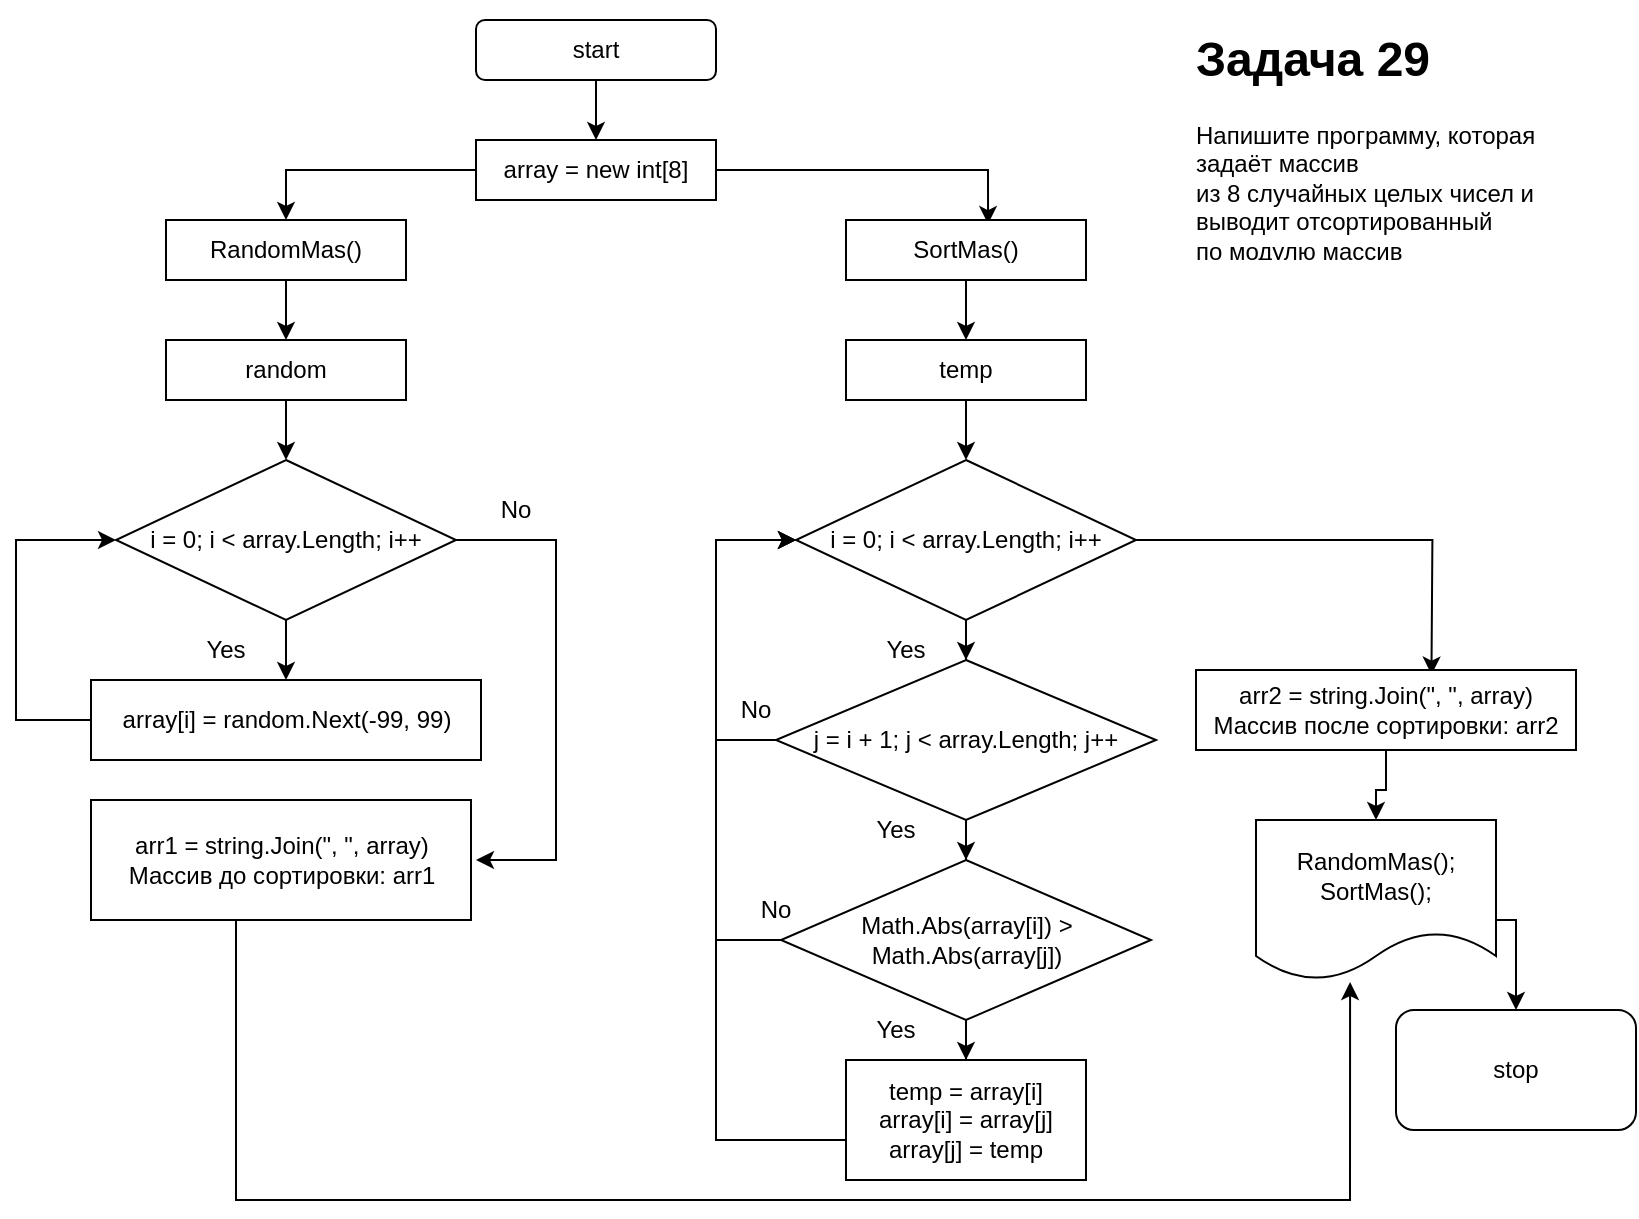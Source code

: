 <mxfile version="20.3.6" type="device"><diagram id="JjOsdPX8BhcLmqBiTLXc" name="Страница 1"><mxGraphModel dx="1849" dy="674" grid="1" gridSize="10" guides="1" tooltips="1" connect="1" arrows="1" fold="1" page="1" pageScale="1" pageWidth="827" pageHeight="1169" math="0" shadow="0"><root><mxCell id="0"/><mxCell id="1" parent="0"/><mxCell id="EdT-qa34ltYIfJO7UFwb-3" style="edgeStyle=orthogonalEdgeStyle;rounded=0;orthogonalLoop=1;jettySize=auto;html=1;" edge="1" parent="1" source="EdT-qa34ltYIfJO7UFwb-1" target="EdT-qa34ltYIfJO7UFwb-2"><mxGeometry relative="1" as="geometry"/></mxCell><mxCell id="EdT-qa34ltYIfJO7UFwb-1" value="start" style="rounded=1;whiteSpace=wrap;html=1;" vertex="1" parent="1"><mxGeometry x="140" y="60" width="120" height="30" as="geometry"/></mxCell><mxCell id="EdT-qa34ltYIfJO7UFwb-6" style="edgeStyle=orthogonalEdgeStyle;rounded=0;orthogonalLoop=1;jettySize=auto;html=1;" edge="1" parent="1" source="EdT-qa34ltYIfJO7UFwb-2" target="EdT-qa34ltYIfJO7UFwb-4"><mxGeometry relative="1" as="geometry"/></mxCell><mxCell id="EdT-qa34ltYIfJO7UFwb-7" style="edgeStyle=orthogonalEdgeStyle;rounded=0;orthogonalLoop=1;jettySize=auto;html=1;entryX=0.592;entryY=0.067;entryDx=0;entryDy=0;entryPerimeter=0;" edge="1" parent="1" source="EdT-qa34ltYIfJO7UFwb-2" target="EdT-qa34ltYIfJO7UFwb-5"><mxGeometry relative="1" as="geometry"/></mxCell><mxCell id="EdT-qa34ltYIfJO7UFwb-2" value="array = new int[8]" style="rounded=0;whiteSpace=wrap;html=1;" vertex="1" parent="1"><mxGeometry x="140" y="120" width="120" height="30" as="geometry"/></mxCell><mxCell id="EdT-qa34ltYIfJO7UFwb-9" style="edgeStyle=orthogonalEdgeStyle;rounded=0;orthogonalLoop=1;jettySize=auto;html=1;entryX=0.5;entryY=0;entryDx=0;entryDy=0;" edge="1" parent="1" source="EdT-qa34ltYIfJO7UFwb-4" target="EdT-qa34ltYIfJO7UFwb-8"><mxGeometry relative="1" as="geometry"/></mxCell><mxCell id="EdT-qa34ltYIfJO7UFwb-4" value="RandomMas()&lt;br&gt;" style="rounded=0;whiteSpace=wrap;html=1;" vertex="1" parent="1"><mxGeometry x="-15" y="160" width="120" height="30" as="geometry"/></mxCell><mxCell id="EdT-qa34ltYIfJO7UFwb-15" style="edgeStyle=orthogonalEdgeStyle;rounded=0;orthogonalLoop=1;jettySize=auto;html=1;entryX=0.5;entryY=0;entryDx=0;entryDy=0;" edge="1" parent="1" source="EdT-qa34ltYIfJO7UFwb-5" target="EdT-qa34ltYIfJO7UFwb-13"><mxGeometry relative="1" as="geometry"/></mxCell><mxCell id="EdT-qa34ltYIfJO7UFwb-5" value="SortMas()" style="rounded=0;whiteSpace=wrap;html=1;" vertex="1" parent="1"><mxGeometry x="325" y="160" width="120" height="30" as="geometry"/></mxCell><mxCell id="EdT-qa34ltYIfJO7UFwb-11" style="edgeStyle=orthogonalEdgeStyle;rounded=0;orthogonalLoop=1;jettySize=auto;html=1;" edge="1" parent="1" source="EdT-qa34ltYIfJO7UFwb-8" target="EdT-qa34ltYIfJO7UFwb-10"><mxGeometry relative="1" as="geometry"/></mxCell><mxCell id="EdT-qa34ltYIfJO7UFwb-8" value="random" style="rounded=0;whiteSpace=wrap;html=1;" vertex="1" parent="1"><mxGeometry x="-15" y="220" width="120" height="30" as="geometry"/></mxCell><mxCell id="EdT-qa34ltYIfJO7UFwb-17" style="edgeStyle=orthogonalEdgeStyle;rounded=0;orthogonalLoop=1;jettySize=auto;html=1;" edge="1" parent="1" source="EdT-qa34ltYIfJO7UFwb-10" target="EdT-qa34ltYIfJO7UFwb-16"><mxGeometry relative="1" as="geometry"/></mxCell><mxCell id="EdT-qa34ltYIfJO7UFwb-20" style="edgeStyle=orthogonalEdgeStyle;rounded=0;orthogonalLoop=1;jettySize=auto;html=1;" edge="1" parent="1" source="EdT-qa34ltYIfJO7UFwb-10"><mxGeometry relative="1" as="geometry"><mxPoint x="140" y="480" as="targetPoint"/><Array as="points"><mxPoint x="180" y="320"/><mxPoint x="180" y="480"/></Array></mxGeometry></mxCell><mxCell id="EdT-qa34ltYIfJO7UFwb-10" value="i = 0; i &amp;lt; array.Length; i++" style="rhombus;whiteSpace=wrap;html=1;" vertex="1" parent="1"><mxGeometry x="-40" y="280" width="170" height="80" as="geometry"/></mxCell><mxCell id="EdT-qa34ltYIfJO7UFwb-12" style="edgeStyle=orthogonalEdgeStyle;rounded=0;orthogonalLoop=1;jettySize=auto;html=1;" edge="1" parent="1" source="EdT-qa34ltYIfJO7UFwb-13" target="EdT-qa34ltYIfJO7UFwb-14"><mxGeometry relative="1" as="geometry"/></mxCell><mxCell id="EdT-qa34ltYIfJO7UFwb-13" value="temp" style="rounded=0;whiteSpace=wrap;html=1;" vertex="1" parent="1"><mxGeometry x="325" y="220" width="120" height="30" as="geometry"/></mxCell><mxCell id="EdT-qa34ltYIfJO7UFwb-24" style="edgeStyle=orthogonalEdgeStyle;rounded=0;orthogonalLoop=1;jettySize=auto;html=1;entryX=0.5;entryY=0;entryDx=0;entryDy=0;" edge="1" parent="1" source="EdT-qa34ltYIfJO7UFwb-14" target="EdT-qa34ltYIfJO7UFwb-23"><mxGeometry relative="1" as="geometry"/></mxCell><mxCell id="EdT-qa34ltYIfJO7UFwb-35" style="edgeStyle=orthogonalEdgeStyle;rounded=0;orthogonalLoop=1;jettySize=auto;html=1;entryX=0.567;entryY=-0.067;entryDx=0;entryDy=0;entryPerimeter=0;" edge="1" parent="1" source="EdT-qa34ltYIfJO7UFwb-14"><mxGeometry relative="1" as="geometry"><mxPoint x="617.73" y="387.32" as="targetPoint"/></mxGeometry></mxCell><mxCell id="EdT-qa34ltYIfJO7UFwb-14" value="i = 0; i &amp;lt; array.Length; i++" style="rhombus;whiteSpace=wrap;html=1;" vertex="1" parent="1"><mxGeometry x="300" y="280" width="170" height="80" as="geometry"/></mxCell><mxCell id="EdT-qa34ltYIfJO7UFwb-18" style="edgeStyle=orthogonalEdgeStyle;rounded=0;orthogonalLoop=1;jettySize=auto;html=1;entryX=0;entryY=0.5;entryDx=0;entryDy=0;" edge="1" parent="1" source="EdT-qa34ltYIfJO7UFwb-16" target="EdT-qa34ltYIfJO7UFwb-10"><mxGeometry relative="1" as="geometry"><mxPoint x="-90" y="310" as="targetPoint"/><Array as="points"><mxPoint x="-90" y="410"/><mxPoint x="-90" y="320"/></Array></mxGeometry></mxCell><mxCell id="EdT-qa34ltYIfJO7UFwb-16" value="array[i] = random.Next(-99, 99)" style="rounded=0;whiteSpace=wrap;html=1;" vertex="1" parent="1"><mxGeometry x="-52.5" y="390" width="195" height="40" as="geometry"/></mxCell><mxCell id="EdT-qa34ltYIfJO7UFwb-43" style="edgeStyle=orthogonalEdgeStyle;rounded=0;orthogonalLoop=1;jettySize=auto;html=1;entryX=0.392;entryY=1.013;entryDx=0;entryDy=0;entryPerimeter=0;" edge="1" parent="1" source="EdT-qa34ltYIfJO7UFwb-19" target="EdT-qa34ltYIfJO7UFwb-42"><mxGeometry relative="1" as="geometry"><mxPoint x="560" y="700" as="targetPoint"/><Array as="points"><mxPoint x="20" y="650"/><mxPoint x="577" y="650"/></Array></mxGeometry></mxCell><mxCell id="EdT-qa34ltYIfJO7UFwb-19" value="arr1 = string.Join(&quot;, &quot;, array)&lt;br&gt;Массив до сортировки: arr1" style="rounded=0;whiteSpace=wrap;html=1;" vertex="1" parent="1"><mxGeometry x="-52.5" y="450" width="190" height="60" as="geometry"/></mxCell><mxCell id="EdT-qa34ltYIfJO7UFwb-21" value="Yes" style="text;html=1;strokeColor=none;fillColor=none;align=center;verticalAlign=middle;whiteSpace=wrap;rounded=0;" vertex="1" parent="1"><mxGeometry x="-15" y="360" width="60" height="30" as="geometry"/></mxCell><mxCell id="EdT-qa34ltYIfJO7UFwb-22" value="No" style="text;html=1;strokeColor=none;fillColor=none;align=center;verticalAlign=middle;whiteSpace=wrap;rounded=0;" vertex="1" parent="1"><mxGeometry x="130" y="290" width="60" height="30" as="geometry"/></mxCell><mxCell id="EdT-qa34ltYIfJO7UFwb-27" style="edgeStyle=orthogonalEdgeStyle;rounded=0;orthogonalLoop=1;jettySize=auto;html=1;entryX=0.5;entryY=0;entryDx=0;entryDy=0;" edge="1" parent="1" source="EdT-qa34ltYIfJO7UFwb-23" target="EdT-qa34ltYIfJO7UFwb-26"><mxGeometry relative="1" as="geometry"/></mxCell><mxCell id="EdT-qa34ltYIfJO7UFwb-41" style="edgeStyle=orthogonalEdgeStyle;rounded=0;orthogonalLoop=1;jettySize=auto;html=1;" edge="1" parent="1" source="EdT-qa34ltYIfJO7UFwb-23"><mxGeometry relative="1" as="geometry"><mxPoint x="300" y="320" as="targetPoint"/><Array as="points"><mxPoint x="260" y="420"/><mxPoint x="260" y="320"/></Array></mxGeometry></mxCell><mxCell id="EdT-qa34ltYIfJO7UFwb-23" value="j = i + 1; j &amp;lt; array.Length; j++" style="rhombus;whiteSpace=wrap;html=1;" vertex="1" parent="1"><mxGeometry x="290" y="380" width="190" height="80" as="geometry"/></mxCell><mxCell id="EdT-qa34ltYIfJO7UFwb-25" value="Yes" style="text;html=1;strokeColor=none;fillColor=none;align=center;verticalAlign=middle;whiteSpace=wrap;rounded=0;" vertex="1" parent="1"><mxGeometry x="325" y="360" width="60" height="30" as="geometry"/></mxCell><mxCell id="EdT-qa34ltYIfJO7UFwb-31" style="edgeStyle=orthogonalEdgeStyle;rounded=0;orthogonalLoop=1;jettySize=auto;html=1;" edge="1" parent="1" source="EdT-qa34ltYIfJO7UFwb-26" target="EdT-qa34ltYIfJO7UFwb-30"><mxGeometry relative="1" as="geometry"/></mxCell><mxCell id="EdT-qa34ltYIfJO7UFwb-40" style="edgeStyle=orthogonalEdgeStyle;rounded=0;orthogonalLoop=1;jettySize=auto;html=1;" edge="1" parent="1" source="EdT-qa34ltYIfJO7UFwb-26"><mxGeometry relative="1" as="geometry"><mxPoint x="300" y="320" as="targetPoint"/><Array as="points"><mxPoint x="260" y="520"/><mxPoint x="260" y="320"/></Array></mxGeometry></mxCell><mxCell id="EdT-qa34ltYIfJO7UFwb-26" value="Math.Abs(array[i]) &amp;gt; Math.Abs(array[j])" style="rhombus;whiteSpace=wrap;html=1;" vertex="1" parent="1"><mxGeometry x="292.5" y="480" width="185" height="80" as="geometry"/></mxCell><mxCell id="EdT-qa34ltYIfJO7UFwb-29" value="Yes" style="text;html=1;strokeColor=none;fillColor=none;align=center;verticalAlign=middle;whiteSpace=wrap;rounded=0;" vertex="1" parent="1"><mxGeometry x="320" y="450" width="60" height="30" as="geometry"/></mxCell><mxCell id="EdT-qa34ltYIfJO7UFwb-33" style="edgeStyle=orthogonalEdgeStyle;rounded=0;orthogonalLoop=1;jettySize=auto;html=1;entryX=0;entryY=0.5;entryDx=0;entryDy=0;" edge="1" parent="1" source="EdT-qa34ltYIfJO7UFwb-30" target="EdT-qa34ltYIfJO7UFwb-14"><mxGeometry relative="1" as="geometry"><mxPoint x="240" y="420" as="targetPoint"/><Array as="points"><mxPoint x="260" y="620"/><mxPoint x="260" y="320"/></Array></mxGeometry></mxCell><mxCell id="EdT-qa34ltYIfJO7UFwb-30" value="&lt;div&gt;temp = array[i]&lt;/div&gt;&lt;div&gt;array[i] = array[j]&lt;/div&gt;&lt;div&gt;array[j] = temp&lt;/div&gt;" style="rounded=0;whiteSpace=wrap;html=1;" vertex="1" parent="1"><mxGeometry x="325" y="580" width="120" height="60" as="geometry"/></mxCell><mxCell id="EdT-qa34ltYIfJO7UFwb-32" value="Yes" style="text;html=1;strokeColor=none;fillColor=none;align=center;verticalAlign=middle;whiteSpace=wrap;rounded=0;" vertex="1" parent="1"><mxGeometry x="320" y="550" width="60" height="30" as="geometry"/></mxCell><mxCell id="EdT-qa34ltYIfJO7UFwb-46" style="edgeStyle=orthogonalEdgeStyle;rounded=0;orthogonalLoop=1;jettySize=auto;html=1;entryX=0.5;entryY=0;entryDx=0;entryDy=0;" edge="1" parent="1" source="EdT-qa34ltYIfJO7UFwb-34" target="EdT-qa34ltYIfJO7UFwb-42"><mxGeometry relative="1" as="geometry"/></mxCell><mxCell id="EdT-qa34ltYIfJO7UFwb-34" value="arr2 = string.Join(&quot;, &quot;, array)&lt;br&gt;Массив после сортировки: arr2" style="rounded=0;whiteSpace=wrap;html=1;" vertex="1" parent="1"><mxGeometry x="500" y="385" width="190" height="40" as="geometry"/></mxCell><mxCell id="EdT-qa34ltYIfJO7UFwb-38" value="No" style="text;html=1;strokeColor=none;fillColor=none;align=center;verticalAlign=middle;whiteSpace=wrap;rounded=0;" vertex="1" parent="1"><mxGeometry x="260" y="490" width="60" height="30" as="geometry"/></mxCell><mxCell id="EdT-qa34ltYIfJO7UFwb-39" value="No" style="text;html=1;strokeColor=none;fillColor=none;align=center;verticalAlign=middle;whiteSpace=wrap;rounded=0;" vertex="1" parent="1"><mxGeometry x="250" y="390" width="60" height="30" as="geometry"/></mxCell><mxCell id="EdT-qa34ltYIfJO7UFwb-49" style="edgeStyle=orthogonalEdgeStyle;rounded=0;orthogonalLoop=1;jettySize=auto;html=1;" edge="1" parent="1" source="EdT-qa34ltYIfJO7UFwb-42" target="EdT-qa34ltYIfJO7UFwb-47"><mxGeometry relative="1" as="geometry"><mxPoint x="680" y="550" as="targetPoint"/><Array as="points"><mxPoint x="660" y="510"/></Array></mxGeometry></mxCell><mxCell id="EdT-qa34ltYIfJO7UFwb-42" value="RandomMas();&lt;br&gt;SortMas();" style="shape=document;whiteSpace=wrap;html=1;boundedLbl=1;" vertex="1" parent="1"><mxGeometry x="530" y="460" width="120" height="80" as="geometry"/></mxCell><mxCell id="EdT-qa34ltYIfJO7UFwb-47" value="stop" style="rounded=1;whiteSpace=wrap;html=1;" vertex="1" parent="1"><mxGeometry x="600" y="555" width="120" height="60" as="geometry"/></mxCell><mxCell id="EdT-qa34ltYIfJO7UFwb-50" value="&lt;h1&gt;Задача 29&lt;/h1&gt;&lt;p&gt;Напишите программу, которая задаёт массив &lt;br/&gt;из 8 случайных целых чисел и выводит отсортированный&lt;br/&gt;по модулю массив&lt;/p&gt;" style="text;html=1;strokeColor=none;fillColor=none;spacing=5;spacingTop=-20;whiteSpace=wrap;overflow=hidden;rounded=0;" vertex="1" parent="1"><mxGeometry x="495" y="60" width="190" height="120" as="geometry"/></mxCell></root></mxGraphModel></diagram></mxfile>